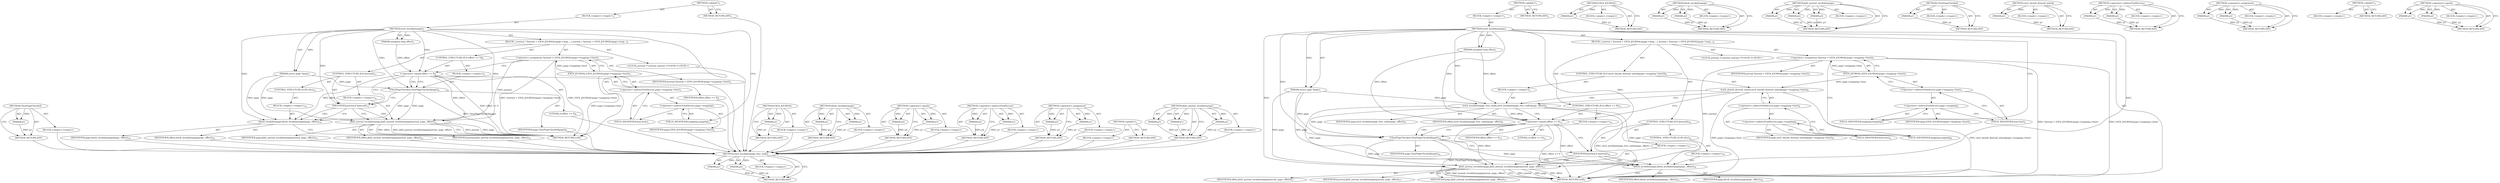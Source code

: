 digraph "&lt;operator&gt;.equals" {
vulnerable_82 [label=<(METHOD,ClearPageChecked)>];
vulnerable_83 [label=<(PARAM,p1)>];
vulnerable_84 [label=<(BLOCK,&lt;empty&gt;,&lt;empty&gt;)>];
vulnerable_85 [label=<(METHOD_RETURN,ANY)>];
vulnerable_6 [label=<(METHOD,&lt;global&gt;)<SUB>1</SUB>>];
vulnerable_7 [label=<(BLOCK,&lt;empty&gt;,&lt;empty&gt;)<SUB>1</SUB>>];
vulnerable_8 [label=<(METHOD,ext4_invalidatepage)<SUB>1</SUB>>];
vulnerable_9 [label=<(PARAM,struct page *page)<SUB>1</SUB>>];
vulnerable_10 [label=<(PARAM,unsigned long offset)<SUB>1</SUB>>];
vulnerable_11 [label=<(BLOCK,{
 	journal_t *journal = EXT4_JOURNAL(page-&gt;map...,{
 	journal_t *journal = EXT4_JOURNAL(page-&gt;map...)<SUB>2</SUB>>];
vulnerable_12 [label="<(LOCAL,journal_t* journal: journal_t*)<SUB>3</SUB>>"];
vulnerable_13 [label=<(&lt;operator&gt;.assignment,*journal = EXT4_JOURNAL(page-&gt;mapping-&gt;host))<SUB>3</SUB>>];
vulnerable_14 [label=<(IDENTIFIER,journal,*journal = EXT4_JOURNAL(page-&gt;mapping-&gt;host))<SUB>3</SUB>>];
vulnerable_15 [label=<(EXT4_JOURNAL,EXT4_JOURNAL(page-&gt;mapping-&gt;host))<SUB>3</SUB>>];
vulnerable_16 [label=<(&lt;operator&gt;.indirectFieldAccess,page-&gt;mapping-&gt;host)<SUB>3</SUB>>];
vulnerable_17 [label=<(&lt;operator&gt;.indirectFieldAccess,page-&gt;mapping)<SUB>3</SUB>>];
vulnerable_18 [label=<(IDENTIFIER,page,EXT4_JOURNAL(page-&gt;mapping-&gt;host))<SUB>3</SUB>>];
vulnerable_19 [label=<(FIELD_IDENTIFIER,mapping,mapping)<SUB>3</SUB>>];
vulnerable_20 [label=<(FIELD_IDENTIFIER,host,host)<SUB>3</SUB>>];
vulnerable_21 [label=<(CONTROL_STRUCTURE,IF,if (offset == 0))<SUB>8</SUB>>];
vulnerable_22 [label=<(&lt;operator&gt;.equals,offset == 0)<SUB>8</SUB>>];
vulnerable_23 [label=<(IDENTIFIER,offset,offset == 0)<SUB>8</SUB>>];
vulnerable_24 [label=<(LITERAL,0,offset == 0)<SUB>8</SUB>>];
vulnerable_25 [label=<(BLOCK,&lt;empty&gt;,&lt;empty&gt;)<SUB>9</SUB>>];
vulnerable_26 [label=<(ClearPageChecked,ClearPageChecked(page))<SUB>9</SUB>>];
vulnerable_27 [label=<(IDENTIFIER,page,ClearPageChecked(page))<SUB>9</SUB>>];
vulnerable_28 [label=<(CONTROL_STRUCTURE,IF,if (journal))<SUB>11</SUB>>];
vulnerable_29 [label=<(IDENTIFIER,journal,if (journal))<SUB>11</SUB>>];
vulnerable_30 [label=<(BLOCK,&lt;empty&gt;,&lt;empty&gt;)<SUB>12</SUB>>];
vulnerable_31 [label=<(jbd2_journal_invalidatepage,jbd2_journal_invalidatepage(journal, page, offset))<SUB>12</SUB>>];
vulnerable_32 [label=<(IDENTIFIER,journal,jbd2_journal_invalidatepage(journal, page, offset))<SUB>12</SUB>>];
vulnerable_33 [label=<(IDENTIFIER,page,jbd2_journal_invalidatepage(journal, page, offset))<SUB>12</SUB>>];
vulnerable_34 [label=<(IDENTIFIER,offset,jbd2_journal_invalidatepage(journal, page, offset))<SUB>12</SUB>>];
vulnerable_35 [label=<(CONTROL_STRUCTURE,ELSE,else)<SUB>14</SUB>>];
vulnerable_36 [label=<(BLOCK,&lt;empty&gt;,&lt;empty&gt;)<SUB>14</SUB>>];
vulnerable_37 [label=<(block_invalidatepage,block_invalidatepage(page, offset))<SUB>14</SUB>>];
vulnerable_38 [label=<(IDENTIFIER,page,block_invalidatepage(page, offset))<SUB>14</SUB>>];
vulnerable_39 [label=<(IDENTIFIER,offset,block_invalidatepage(page, offset))<SUB>14</SUB>>];
vulnerable_40 [label=<(METHOD_RETURN,void)<SUB>1</SUB>>];
vulnerable_42 [label=<(METHOD_RETURN,ANY)<SUB>1</SUB>>];
vulnerable_68 [label=<(METHOD,EXT4_JOURNAL)>];
vulnerable_69 [label=<(PARAM,p1)>];
vulnerable_70 [label=<(BLOCK,&lt;empty&gt;,&lt;empty&gt;)>];
vulnerable_71 [label=<(METHOD_RETURN,ANY)>];
vulnerable_92 [label=<(METHOD,block_invalidatepage)>];
vulnerable_93 [label=<(PARAM,p1)>];
vulnerable_94 [label=<(PARAM,p2)>];
vulnerable_95 [label=<(BLOCK,&lt;empty&gt;,&lt;empty&gt;)>];
vulnerable_96 [label=<(METHOD_RETURN,ANY)>];
vulnerable_77 [label=<(METHOD,&lt;operator&gt;.equals)>];
vulnerable_78 [label=<(PARAM,p1)>];
vulnerable_79 [label=<(PARAM,p2)>];
vulnerable_80 [label=<(BLOCK,&lt;empty&gt;,&lt;empty&gt;)>];
vulnerable_81 [label=<(METHOD_RETURN,ANY)>];
vulnerable_72 [label=<(METHOD,&lt;operator&gt;.indirectFieldAccess)>];
vulnerable_73 [label=<(PARAM,p1)>];
vulnerable_74 [label=<(PARAM,p2)>];
vulnerable_75 [label=<(BLOCK,&lt;empty&gt;,&lt;empty&gt;)>];
vulnerable_76 [label=<(METHOD_RETURN,ANY)>];
vulnerable_63 [label=<(METHOD,&lt;operator&gt;.assignment)>];
vulnerable_64 [label=<(PARAM,p1)>];
vulnerable_65 [label=<(PARAM,p2)>];
vulnerable_66 [label=<(BLOCK,&lt;empty&gt;,&lt;empty&gt;)>];
vulnerable_67 [label=<(METHOD_RETURN,ANY)>];
vulnerable_57 [label=<(METHOD,&lt;global&gt;)<SUB>1</SUB>>];
vulnerable_58 [label=<(BLOCK,&lt;empty&gt;,&lt;empty&gt;)>];
vulnerable_59 [label=<(METHOD_RETURN,ANY)>];
vulnerable_86 [label=<(METHOD,jbd2_journal_invalidatepage)>];
vulnerable_87 [label=<(PARAM,p1)>];
vulnerable_88 [label=<(PARAM,p2)>];
vulnerable_89 [label=<(PARAM,p3)>];
vulnerable_90 [label=<(BLOCK,&lt;empty&gt;,&lt;empty&gt;)>];
vulnerable_91 [label=<(METHOD_RETURN,ANY)>];
fixed_92 [label=<(METHOD,ext4_invalidatepage_free_endio)>];
fixed_93 [label=<(PARAM,p1)>];
fixed_94 [label=<(PARAM,p2)>];
fixed_95 [label=<(BLOCK,&lt;empty&gt;,&lt;empty&gt;)>];
fixed_96 [label=<(METHOD_RETURN,ANY)>];
fixed_6 [label=<(METHOD,&lt;global&gt;)<SUB>1</SUB>>];
fixed_7 [label=<(BLOCK,&lt;empty&gt;,&lt;empty&gt;)<SUB>1</SUB>>];
fixed_8 [label=<(METHOD,ext4_invalidatepage)<SUB>1</SUB>>];
fixed_9 [label=<(PARAM,struct page *page)<SUB>1</SUB>>];
fixed_10 [label=<(PARAM,unsigned long offset)<SUB>1</SUB>>];
fixed_11 [label=<(BLOCK,{
 	journal_t *journal = EXT4_JOURNAL(page-&gt;map...,{
 	journal_t *journal = EXT4_JOURNAL(page-&gt;map...)<SUB>2</SUB>>];
fixed_12 [label="<(LOCAL,journal_t* journal: journal_t*)<SUB>3</SUB>>"];
fixed_13 [label=<(&lt;operator&gt;.assignment,*journal = EXT4_JOURNAL(page-&gt;mapping-&gt;host))<SUB>3</SUB>>];
fixed_14 [label=<(IDENTIFIER,journal,*journal = EXT4_JOURNAL(page-&gt;mapping-&gt;host))<SUB>3</SUB>>];
fixed_15 [label=<(EXT4_JOURNAL,EXT4_JOURNAL(page-&gt;mapping-&gt;host))<SUB>3</SUB>>];
fixed_16 [label=<(&lt;operator&gt;.indirectFieldAccess,page-&gt;mapping-&gt;host)<SUB>3</SUB>>];
fixed_17 [label=<(&lt;operator&gt;.indirectFieldAccess,page-&gt;mapping)<SUB>3</SUB>>];
fixed_18 [label=<(IDENTIFIER,page,EXT4_JOURNAL(page-&gt;mapping-&gt;host))<SUB>3</SUB>>];
fixed_19 [label=<(FIELD_IDENTIFIER,mapping,mapping)<SUB>3</SUB>>];
fixed_20 [label=<(FIELD_IDENTIFIER,host,host)<SUB>3</SUB>>];
fixed_21 [label=<(CONTROL_STRUCTURE,IF,if (ext4_should_dioread_nolock(page-&gt;mapping-&gt;host)))<SUB>8</SUB>>];
fixed_22 [label=<(ext4_should_dioread_nolock,ext4_should_dioread_nolock(page-&gt;mapping-&gt;host))<SUB>8</SUB>>];
fixed_23 [label=<(&lt;operator&gt;.indirectFieldAccess,page-&gt;mapping-&gt;host)<SUB>8</SUB>>];
fixed_24 [label=<(&lt;operator&gt;.indirectFieldAccess,page-&gt;mapping)<SUB>8</SUB>>];
fixed_25 [label=<(IDENTIFIER,page,ext4_should_dioread_nolock(page-&gt;mapping-&gt;host))<SUB>8</SUB>>];
fixed_26 [label=<(FIELD_IDENTIFIER,mapping,mapping)<SUB>8</SUB>>];
fixed_27 [label=<(FIELD_IDENTIFIER,host,host)<SUB>8</SUB>>];
fixed_28 [label=<(BLOCK,&lt;empty&gt;,&lt;empty&gt;)<SUB>9</SUB>>];
fixed_29 [label=<(ext4_invalidatepage_free_endio,ext4_invalidatepage_free_endio(page, offset))<SUB>9</SUB>>];
fixed_30 [label=<(IDENTIFIER,page,ext4_invalidatepage_free_endio(page, offset))<SUB>9</SUB>>];
fixed_31 [label=<(IDENTIFIER,offset,ext4_invalidatepage_free_endio(page, offset))<SUB>9</SUB>>];
fixed_32 [label=<(CONTROL_STRUCTURE,IF,if (offset == 0))<SUB>13</SUB>>];
fixed_33 [label=<(&lt;operator&gt;.equals,offset == 0)<SUB>13</SUB>>];
fixed_34 [label=<(IDENTIFIER,offset,offset == 0)<SUB>13</SUB>>];
fixed_35 [label=<(LITERAL,0,offset == 0)<SUB>13</SUB>>];
fixed_36 [label=<(BLOCK,&lt;empty&gt;,&lt;empty&gt;)<SUB>14</SUB>>];
fixed_37 [label=<(ClearPageChecked,ClearPageChecked(page))<SUB>14</SUB>>];
fixed_38 [label=<(IDENTIFIER,page,ClearPageChecked(page))<SUB>14</SUB>>];
fixed_39 [label=<(CONTROL_STRUCTURE,IF,if (journal))<SUB>16</SUB>>];
fixed_40 [label=<(IDENTIFIER,journal,if (journal))<SUB>16</SUB>>];
fixed_41 [label=<(BLOCK,&lt;empty&gt;,&lt;empty&gt;)<SUB>17</SUB>>];
fixed_42 [label=<(jbd2_journal_invalidatepage,jbd2_journal_invalidatepage(journal, page, offset))<SUB>17</SUB>>];
fixed_43 [label=<(IDENTIFIER,journal,jbd2_journal_invalidatepage(journal, page, offset))<SUB>17</SUB>>];
fixed_44 [label=<(IDENTIFIER,page,jbd2_journal_invalidatepage(journal, page, offset))<SUB>17</SUB>>];
fixed_45 [label=<(IDENTIFIER,offset,jbd2_journal_invalidatepage(journal, page, offset))<SUB>17</SUB>>];
fixed_46 [label=<(CONTROL_STRUCTURE,ELSE,else)<SUB>19</SUB>>];
fixed_47 [label=<(BLOCK,&lt;empty&gt;,&lt;empty&gt;)<SUB>19</SUB>>];
fixed_48 [label=<(block_invalidatepage,block_invalidatepage(page, offset))<SUB>19</SUB>>];
fixed_49 [label=<(IDENTIFIER,page,block_invalidatepage(page, offset))<SUB>19</SUB>>];
fixed_50 [label=<(IDENTIFIER,offset,block_invalidatepage(page, offset))<SUB>19</SUB>>];
fixed_51 [label=<(METHOD_RETURN,void)<SUB>1</SUB>>];
fixed_53 [label=<(METHOD_RETURN,ANY)<SUB>1</SUB>>];
fixed_79 [label=<(METHOD,EXT4_JOURNAL)>];
fixed_80 [label=<(PARAM,p1)>];
fixed_81 [label=<(BLOCK,&lt;empty&gt;,&lt;empty&gt;)>];
fixed_82 [label=<(METHOD_RETURN,ANY)>];
fixed_112 [label=<(METHOD,block_invalidatepage)>];
fixed_113 [label=<(PARAM,p1)>];
fixed_114 [label=<(PARAM,p2)>];
fixed_115 [label=<(BLOCK,&lt;empty&gt;,&lt;empty&gt;)>];
fixed_116 [label=<(METHOD_RETURN,ANY)>];
fixed_106 [label=<(METHOD,jbd2_journal_invalidatepage)>];
fixed_107 [label=<(PARAM,p1)>];
fixed_108 [label=<(PARAM,p2)>];
fixed_109 [label=<(PARAM,p3)>];
fixed_110 [label=<(BLOCK,&lt;empty&gt;,&lt;empty&gt;)>];
fixed_111 [label=<(METHOD_RETURN,ANY)>];
fixed_102 [label=<(METHOD,ClearPageChecked)>];
fixed_103 [label=<(PARAM,p1)>];
fixed_104 [label=<(BLOCK,&lt;empty&gt;,&lt;empty&gt;)>];
fixed_105 [label=<(METHOD_RETURN,ANY)>];
fixed_88 [label=<(METHOD,ext4_should_dioread_nolock)>];
fixed_89 [label=<(PARAM,p1)>];
fixed_90 [label=<(BLOCK,&lt;empty&gt;,&lt;empty&gt;)>];
fixed_91 [label=<(METHOD_RETURN,ANY)>];
fixed_83 [label=<(METHOD,&lt;operator&gt;.indirectFieldAccess)>];
fixed_84 [label=<(PARAM,p1)>];
fixed_85 [label=<(PARAM,p2)>];
fixed_86 [label=<(BLOCK,&lt;empty&gt;,&lt;empty&gt;)>];
fixed_87 [label=<(METHOD_RETURN,ANY)>];
fixed_74 [label=<(METHOD,&lt;operator&gt;.assignment)>];
fixed_75 [label=<(PARAM,p1)>];
fixed_76 [label=<(PARAM,p2)>];
fixed_77 [label=<(BLOCK,&lt;empty&gt;,&lt;empty&gt;)>];
fixed_78 [label=<(METHOD_RETURN,ANY)>];
fixed_68 [label=<(METHOD,&lt;global&gt;)<SUB>1</SUB>>];
fixed_69 [label=<(BLOCK,&lt;empty&gt;,&lt;empty&gt;)>];
fixed_70 [label=<(METHOD_RETURN,ANY)>];
fixed_97 [label=<(METHOD,&lt;operator&gt;.equals)>];
fixed_98 [label=<(PARAM,p1)>];
fixed_99 [label=<(PARAM,p2)>];
fixed_100 [label=<(BLOCK,&lt;empty&gt;,&lt;empty&gt;)>];
fixed_101 [label=<(METHOD_RETURN,ANY)>];
vulnerable_82 -> vulnerable_83  [key=0, label="AST: "];
vulnerable_82 -> vulnerable_83  [key=1, label="DDG: "];
vulnerable_82 -> vulnerable_84  [key=0, label="AST: "];
vulnerable_82 -> vulnerable_85  [key=0, label="AST: "];
vulnerable_82 -> vulnerable_85  [key=1, label="CFG: "];
vulnerable_83 -> vulnerable_85  [key=0, label="DDG: p1"];
vulnerable_84 -> fixed_92  [key=0];
vulnerable_85 -> fixed_92  [key=0];
vulnerable_6 -> vulnerable_7  [key=0, label="AST: "];
vulnerable_6 -> vulnerable_42  [key=0, label="AST: "];
vulnerable_6 -> vulnerable_42  [key=1, label="CFG: "];
vulnerable_7 -> vulnerable_8  [key=0, label="AST: "];
vulnerable_8 -> vulnerable_9  [key=0, label="AST: "];
vulnerable_8 -> vulnerable_9  [key=1, label="DDG: "];
vulnerable_8 -> vulnerable_10  [key=0, label="AST: "];
vulnerable_8 -> vulnerable_10  [key=1, label="DDG: "];
vulnerable_8 -> vulnerable_11  [key=0, label="AST: "];
vulnerable_8 -> vulnerable_40  [key=0, label="AST: "];
vulnerable_8 -> vulnerable_19  [key=0, label="CFG: "];
vulnerable_8 -> vulnerable_29  [key=0, label="DDG: "];
vulnerable_8 -> vulnerable_22  [key=0, label="DDG: "];
vulnerable_8 -> vulnerable_26  [key=0, label="DDG: "];
vulnerable_8 -> vulnerable_31  [key=0, label="DDG: "];
vulnerable_8 -> vulnerable_37  [key=0, label="DDG: "];
vulnerable_9 -> vulnerable_26  [key=0, label="DDG: page"];
vulnerable_9 -> vulnerable_31  [key=0, label="DDG: page"];
vulnerable_9 -> vulnerable_37  [key=0, label="DDG: page"];
vulnerable_10 -> vulnerable_22  [key=0, label="DDG: offset"];
vulnerable_11 -> vulnerable_12  [key=0, label="AST: "];
vulnerable_11 -> vulnerable_13  [key=0, label="AST: "];
vulnerable_11 -> vulnerable_21  [key=0, label="AST: "];
vulnerable_11 -> vulnerable_28  [key=0, label="AST: "];
vulnerable_12 -> fixed_92  [key=0];
vulnerable_13 -> vulnerable_14  [key=0, label="AST: "];
vulnerable_13 -> vulnerable_15  [key=0, label="AST: "];
vulnerable_13 -> vulnerable_22  [key=0, label="CFG: "];
vulnerable_13 -> vulnerable_40  [key=0, label="DDG: EXT4_JOURNAL(page-&gt;mapping-&gt;host)"];
vulnerable_13 -> vulnerable_40  [key=1, label="DDG: *journal = EXT4_JOURNAL(page-&gt;mapping-&gt;host)"];
vulnerable_13 -> vulnerable_31  [key=0, label="DDG: journal"];
vulnerable_14 -> fixed_92  [key=0];
vulnerable_15 -> vulnerable_16  [key=0, label="AST: "];
vulnerable_15 -> vulnerable_13  [key=0, label="CFG: "];
vulnerable_15 -> vulnerable_13  [key=1, label="DDG: page-&gt;mapping-&gt;host"];
vulnerable_15 -> vulnerable_40  [key=0, label="DDG: page-&gt;mapping-&gt;host"];
vulnerable_16 -> vulnerable_17  [key=0, label="AST: "];
vulnerable_16 -> vulnerable_20  [key=0, label="AST: "];
vulnerable_16 -> vulnerable_15  [key=0, label="CFG: "];
vulnerable_17 -> vulnerable_18  [key=0, label="AST: "];
vulnerable_17 -> vulnerable_19  [key=0, label="AST: "];
vulnerable_17 -> vulnerable_20  [key=0, label="CFG: "];
vulnerable_18 -> fixed_92  [key=0];
vulnerable_19 -> vulnerable_17  [key=0, label="CFG: "];
vulnerable_20 -> vulnerable_16  [key=0, label="CFG: "];
vulnerable_21 -> vulnerable_22  [key=0, label="AST: "];
vulnerable_21 -> vulnerable_25  [key=0, label="AST: "];
vulnerable_22 -> vulnerable_23  [key=0, label="AST: "];
vulnerable_22 -> vulnerable_24  [key=0, label="AST: "];
vulnerable_22 -> vulnerable_29  [key=0, label="CFG: "];
vulnerable_22 -> vulnerable_26  [key=0, label="CFG: "];
vulnerable_22 -> vulnerable_26  [key=1, label="CDG: "];
vulnerable_22 -> vulnerable_40  [key=0, label="DDG: offset == 0"];
vulnerable_22 -> vulnerable_31  [key=0, label="DDG: offset"];
vulnerable_22 -> vulnerable_37  [key=0, label="DDG: offset"];
vulnerable_23 -> fixed_92  [key=0];
vulnerable_24 -> fixed_92  [key=0];
vulnerable_25 -> vulnerable_26  [key=0, label="AST: "];
vulnerable_26 -> vulnerable_27  [key=0, label="AST: "];
vulnerable_26 -> vulnerable_29  [key=0, label="CFG: "];
vulnerable_26 -> vulnerable_40  [key=0, label="DDG: ClearPageChecked(page)"];
vulnerable_26 -> vulnerable_31  [key=0, label="DDG: page"];
vulnerable_26 -> vulnerable_37  [key=0, label="DDG: page"];
vulnerable_27 -> fixed_92  [key=0];
vulnerable_28 -> vulnerable_29  [key=0, label="AST: "];
vulnerable_28 -> vulnerable_30  [key=0, label="AST: "];
vulnerable_28 -> vulnerable_35  [key=0, label="AST: "];
vulnerable_29 -> vulnerable_31  [key=0, label="CFG: "];
vulnerable_29 -> vulnerable_31  [key=1, label="CDG: "];
vulnerable_29 -> vulnerable_37  [key=0, label="CFG: "];
vulnerable_29 -> vulnerable_37  [key=1, label="CDG: "];
vulnerable_30 -> vulnerable_31  [key=0, label="AST: "];
vulnerable_31 -> vulnerable_32  [key=0, label="AST: "];
vulnerable_31 -> vulnerable_33  [key=0, label="AST: "];
vulnerable_31 -> vulnerable_34  [key=0, label="AST: "];
vulnerable_31 -> vulnerable_40  [key=0, label="CFG: "];
vulnerable_31 -> vulnerable_40  [key=1, label="DDG: journal"];
vulnerable_31 -> vulnerable_40  [key=2, label="DDG: page"];
vulnerable_31 -> vulnerable_40  [key=3, label="DDG: offset"];
vulnerable_31 -> vulnerable_40  [key=4, label="DDG: jbd2_journal_invalidatepage(journal, page, offset)"];
vulnerable_32 -> fixed_92  [key=0];
vulnerable_33 -> fixed_92  [key=0];
vulnerable_34 -> fixed_92  [key=0];
vulnerable_35 -> vulnerable_36  [key=0, label="AST: "];
vulnerable_36 -> vulnerable_37  [key=0, label="AST: "];
vulnerable_37 -> vulnerable_38  [key=0, label="AST: "];
vulnerable_37 -> vulnerable_39  [key=0, label="AST: "];
vulnerable_37 -> vulnerable_40  [key=0, label="CFG: "];
vulnerable_38 -> fixed_92  [key=0];
vulnerable_39 -> fixed_92  [key=0];
vulnerable_40 -> fixed_92  [key=0];
vulnerable_42 -> fixed_92  [key=0];
vulnerable_68 -> vulnerable_69  [key=0, label="AST: "];
vulnerable_68 -> vulnerable_69  [key=1, label="DDG: "];
vulnerable_68 -> vulnerable_70  [key=0, label="AST: "];
vulnerable_68 -> vulnerable_71  [key=0, label="AST: "];
vulnerable_68 -> vulnerable_71  [key=1, label="CFG: "];
vulnerable_69 -> vulnerable_71  [key=0, label="DDG: p1"];
vulnerable_70 -> fixed_92  [key=0];
vulnerable_71 -> fixed_92  [key=0];
vulnerable_92 -> vulnerable_93  [key=0, label="AST: "];
vulnerable_92 -> vulnerable_93  [key=1, label="DDG: "];
vulnerable_92 -> vulnerable_95  [key=0, label="AST: "];
vulnerable_92 -> vulnerable_94  [key=0, label="AST: "];
vulnerable_92 -> vulnerable_94  [key=1, label="DDG: "];
vulnerable_92 -> vulnerable_96  [key=0, label="AST: "];
vulnerable_92 -> vulnerable_96  [key=1, label="CFG: "];
vulnerable_93 -> vulnerable_96  [key=0, label="DDG: p1"];
vulnerable_94 -> vulnerable_96  [key=0, label="DDG: p2"];
vulnerable_95 -> fixed_92  [key=0];
vulnerable_96 -> fixed_92  [key=0];
vulnerable_77 -> vulnerable_78  [key=0, label="AST: "];
vulnerable_77 -> vulnerable_78  [key=1, label="DDG: "];
vulnerable_77 -> vulnerable_80  [key=0, label="AST: "];
vulnerable_77 -> vulnerable_79  [key=0, label="AST: "];
vulnerable_77 -> vulnerable_79  [key=1, label="DDG: "];
vulnerable_77 -> vulnerable_81  [key=0, label="AST: "];
vulnerable_77 -> vulnerable_81  [key=1, label="CFG: "];
vulnerable_78 -> vulnerable_81  [key=0, label="DDG: p1"];
vulnerable_79 -> vulnerable_81  [key=0, label="DDG: p2"];
vulnerable_80 -> fixed_92  [key=0];
vulnerable_81 -> fixed_92  [key=0];
vulnerable_72 -> vulnerable_73  [key=0, label="AST: "];
vulnerable_72 -> vulnerable_73  [key=1, label="DDG: "];
vulnerable_72 -> vulnerable_75  [key=0, label="AST: "];
vulnerable_72 -> vulnerable_74  [key=0, label="AST: "];
vulnerable_72 -> vulnerable_74  [key=1, label="DDG: "];
vulnerable_72 -> vulnerable_76  [key=0, label="AST: "];
vulnerable_72 -> vulnerable_76  [key=1, label="CFG: "];
vulnerable_73 -> vulnerable_76  [key=0, label="DDG: p1"];
vulnerable_74 -> vulnerable_76  [key=0, label="DDG: p2"];
vulnerable_75 -> fixed_92  [key=0];
vulnerable_76 -> fixed_92  [key=0];
vulnerable_63 -> vulnerable_64  [key=0, label="AST: "];
vulnerable_63 -> vulnerable_64  [key=1, label="DDG: "];
vulnerable_63 -> vulnerable_66  [key=0, label="AST: "];
vulnerable_63 -> vulnerable_65  [key=0, label="AST: "];
vulnerable_63 -> vulnerable_65  [key=1, label="DDG: "];
vulnerable_63 -> vulnerable_67  [key=0, label="AST: "];
vulnerable_63 -> vulnerable_67  [key=1, label="CFG: "];
vulnerable_64 -> vulnerable_67  [key=0, label="DDG: p1"];
vulnerable_65 -> vulnerable_67  [key=0, label="DDG: p2"];
vulnerable_66 -> fixed_92  [key=0];
vulnerable_67 -> fixed_92  [key=0];
vulnerable_57 -> vulnerable_58  [key=0, label="AST: "];
vulnerable_57 -> vulnerable_59  [key=0, label="AST: "];
vulnerable_57 -> vulnerable_59  [key=1, label="CFG: "];
vulnerable_58 -> fixed_92  [key=0];
vulnerable_59 -> fixed_92  [key=0];
vulnerable_86 -> vulnerable_87  [key=0, label="AST: "];
vulnerable_86 -> vulnerable_87  [key=1, label="DDG: "];
vulnerable_86 -> vulnerable_90  [key=0, label="AST: "];
vulnerable_86 -> vulnerable_88  [key=0, label="AST: "];
vulnerable_86 -> vulnerable_88  [key=1, label="DDG: "];
vulnerable_86 -> vulnerable_91  [key=0, label="AST: "];
vulnerable_86 -> vulnerable_91  [key=1, label="CFG: "];
vulnerable_86 -> vulnerable_89  [key=0, label="AST: "];
vulnerable_86 -> vulnerable_89  [key=1, label="DDG: "];
vulnerable_87 -> vulnerable_91  [key=0, label="DDG: p1"];
vulnerable_88 -> vulnerable_91  [key=0, label="DDG: p2"];
vulnerable_89 -> vulnerable_91  [key=0, label="DDG: p3"];
vulnerable_90 -> fixed_92  [key=0];
vulnerable_91 -> fixed_92  [key=0];
fixed_92 -> fixed_93  [key=0, label="AST: "];
fixed_92 -> fixed_93  [key=1, label="DDG: "];
fixed_92 -> fixed_95  [key=0, label="AST: "];
fixed_92 -> fixed_94  [key=0, label="AST: "];
fixed_92 -> fixed_94  [key=1, label="DDG: "];
fixed_92 -> fixed_96  [key=0, label="AST: "];
fixed_92 -> fixed_96  [key=1, label="CFG: "];
fixed_93 -> fixed_96  [key=0, label="DDG: p1"];
fixed_94 -> fixed_96  [key=0, label="DDG: p2"];
fixed_6 -> fixed_7  [key=0, label="AST: "];
fixed_6 -> fixed_53  [key=0, label="AST: "];
fixed_6 -> fixed_53  [key=1, label="CFG: "];
fixed_7 -> fixed_8  [key=0, label="AST: "];
fixed_8 -> fixed_9  [key=0, label="AST: "];
fixed_8 -> fixed_9  [key=1, label="DDG: "];
fixed_8 -> fixed_10  [key=0, label="AST: "];
fixed_8 -> fixed_10  [key=1, label="DDG: "];
fixed_8 -> fixed_11  [key=0, label="AST: "];
fixed_8 -> fixed_51  [key=0, label="AST: "];
fixed_8 -> fixed_19  [key=0, label="CFG: "];
fixed_8 -> fixed_40  [key=0, label="DDG: "];
fixed_8 -> fixed_33  [key=0, label="DDG: "];
fixed_8 -> fixed_29  [key=0, label="DDG: "];
fixed_8 -> fixed_37  [key=0, label="DDG: "];
fixed_8 -> fixed_42  [key=0, label="DDG: "];
fixed_8 -> fixed_48  [key=0, label="DDG: "];
fixed_9 -> fixed_29  [key=0, label="DDG: page"];
fixed_9 -> fixed_37  [key=0, label="DDG: page"];
fixed_9 -> fixed_42  [key=0, label="DDG: page"];
fixed_9 -> fixed_48  [key=0, label="DDG: page"];
fixed_10 -> fixed_33  [key=0, label="DDG: offset"];
fixed_10 -> fixed_29  [key=0, label="DDG: offset"];
fixed_11 -> fixed_12  [key=0, label="AST: "];
fixed_11 -> fixed_13  [key=0, label="AST: "];
fixed_11 -> fixed_21  [key=0, label="AST: "];
fixed_11 -> fixed_32  [key=0, label="AST: "];
fixed_11 -> fixed_39  [key=0, label="AST: "];
fixed_13 -> fixed_14  [key=0, label="AST: "];
fixed_13 -> fixed_15  [key=0, label="AST: "];
fixed_13 -> fixed_26  [key=0, label="CFG: "];
fixed_13 -> fixed_51  [key=0, label="DDG: EXT4_JOURNAL(page-&gt;mapping-&gt;host)"];
fixed_13 -> fixed_51  [key=1, label="DDG: *journal = EXT4_JOURNAL(page-&gt;mapping-&gt;host)"];
fixed_13 -> fixed_42  [key=0, label="DDG: journal"];
fixed_15 -> fixed_16  [key=0, label="AST: "];
fixed_15 -> fixed_13  [key=0, label="CFG: "];
fixed_15 -> fixed_13  [key=1, label="DDG: page-&gt;mapping-&gt;host"];
fixed_15 -> fixed_22  [key=0, label="DDG: page-&gt;mapping-&gt;host"];
fixed_16 -> fixed_17  [key=0, label="AST: "];
fixed_16 -> fixed_20  [key=0, label="AST: "];
fixed_16 -> fixed_15  [key=0, label="CFG: "];
fixed_17 -> fixed_18  [key=0, label="AST: "];
fixed_17 -> fixed_19  [key=0, label="AST: "];
fixed_17 -> fixed_20  [key=0, label="CFG: "];
fixed_19 -> fixed_17  [key=0, label="CFG: "];
fixed_20 -> fixed_16  [key=0, label="CFG: "];
fixed_21 -> fixed_22  [key=0, label="AST: "];
fixed_21 -> fixed_28  [key=0, label="AST: "];
fixed_22 -> fixed_23  [key=0, label="AST: "];
fixed_22 -> fixed_29  [key=0, label="CFG: "];
fixed_22 -> fixed_29  [key=1, label="CDG: "];
fixed_22 -> fixed_33  [key=0, label="CFG: "];
fixed_22 -> fixed_51  [key=0, label="DDG: page-&gt;mapping-&gt;host"];
fixed_22 -> fixed_51  [key=1, label="DDG: ext4_should_dioread_nolock(page-&gt;mapping-&gt;host)"];
fixed_23 -> fixed_24  [key=0, label="AST: "];
fixed_23 -> fixed_27  [key=0, label="AST: "];
fixed_23 -> fixed_22  [key=0, label="CFG: "];
fixed_24 -> fixed_25  [key=0, label="AST: "];
fixed_24 -> fixed_26  [key=0, label="AST: "];
fixed_24 -> fixed_27  [key=0, label="CFG: "];
fixed_26 -> fixed_24  [key=0, label="CFG: "];
fixed_27 -> fixed_23  [key=0, label="CFG: "];
fixed_28 -> fixed_29  [key=0, label="AST: "];
fixed_29 -> fixed_30  [key=0, label="AST: "];
fixed_29 -> fixed_31  [key=0, label="AST: "];
fixed_29 -> fixed_33  [key=0, label="CFG: "];
fixed_29 -> fixed_33  [key=1, label="DDG: offset"];
fixed_29 -> fixed_51  [key=0, label="DDG: ext4_invalidatepage_free_endio(page, offset)"];
fixed_29 -> fixed_37  [key=0, label="DDG: page"];
fixed_29 -> fixed_42  [key=0, label="DDG: page"];
fixed_29 -> fixed_48  [key=0, label="DDG: page"];
fixed_32 -> fixed_33  [key=0, label="AST: "];
fixed_32 -> fixed_36  [key=0, label="AST: "];
fixed_33 -> fixed_34  [key=0, label="AST: "];
fixed_33 -> fixed_35  [key=0, label="AST: "];
fixed_33 -> fixed_40  [key=0, label="CFG: "];
fixed_33 -> fixed_37  [key=0, label="CFG: "];
fixed_33 -> fixed_37  [key=1, label="CDG: "];
fixed_33 -> fixed_51  [key=0, label="DDG: offset == 0"];
fixed_33 -> fixed_42  [key=0, label="DDG: offset"];
fixed_33 -> fixed_48  [key=0, label="DDG: offset"];
fixed_36 -> fixed_37  [key=0, label="AST: "];
fixed_37 -> fixed_38  [key=0, label="AST: "];
fixed_37 -> fixed_40  [key=0, label="CFG: "];
fixed_37 -> fixed_51  [key=0, label="DDG: ClearPageChecked(page)"];
fixed_37 -> fixed_42  [key=0, label="DDG: page"];
fixed_37 -> fixed_48  [key=0, label="DDG: page"];
fixed_39 -> fixed_40  [key=0, label="AST: "];
fixed_39 -> fixed_41  [key=0, label="AST: "];
fixed_39 -> fixed_46  [key=0, label="AST: "];
fixed_40 -> fixed_42  [key=0, label="CFG: "];
fixed_40 -> fixed_42  [key=1, label="CDG: "];
fixed_40 -> fixed_48  [key=0, label="CFG: "];
fixed_40 -> fixed_48  [key=1, label="CDG: "];
fixed_41 -> fixed_42  [key=0, label="AST: "];
fixed_42 -> fixed_43  [key=0, label="AST: "];
fixed_42 -> fixed_44  [key=0, label="AST: "];
fixed_42 -> fixed_45  [key=0, label="AST: "];
fixed_42 -> fixed_51  [key=0, label="CFG: "];
fixed_42 -> fixed_51  [key=1, label="DDG: journal"];
fixed_42 -> fixed_51  [key=2, label="DDG: page"];
fixed_42 -> fixed_51  [key=3, label="DDG: offset"];
fixed_42 -> fixed_51  [key=4, label="DDG: jbd2_journal_invalidatepage(journal, page, offset)"];
fixed_46 -> fixed_47  [key=0, label="AST: "];
fixed_47 -> fixed_48  [key=0, label="AST: "];
fixed_48 -> fixed_49  [key=0, label="AST: "];
fixed_48 -> fixed_50  [key=0, label="AST: "];
fixed_48 -> fixed_51  [key=0, label="CFG: "];
fixed_79 -> fixed_80  [key=0, label="AST: "];
fixed_79 -> fixed_80  [key=1, label="DDG: "];
fixed_79 -> fixed_81  [key=0, label="AST: "];
fixed_79 -> fixed_82  [key=0, label="AST: "];
fixed_79 -> fixed_82  [key=1, label="CFG: "];
fixed_80 -> fixed_82  [key=0, label="DDG: p1"];
fixed_112 -> fixed_113  [key=0, label="AST: "];
fixed_112 -> fixed_113  [key=1, label="DDG: "];
fixed_112 -> fixed_115  [key=0, label="AST: "];
fixed_112 -> fixed_114  [key=0, label="AST: "];
fixed_112 -> fixed_114  [key=1, label="DDG: "];
fixed_112 -> fixed_116  [key=0, label="AST: "];
fixed_112 -> fixed_116  [key=1, label="CFG: "];
fixed_113 -> fixed_116  [key=0, label="DDG: p1"];
fixed_114 -> fixed_116  [key=0, label="DDG: p2"];
fixed_106 -> fixed_107  [key=0, label="AST: "];
fixed_106 -> fixed_107  [key=1, label="DDG: "];
fixed_106 -> fixed_110  [key=0, label="AST: "];
fixed_106 -> fixed_108  [key=0, label="AST: "];
fixed_106 -> fixed_108  [key=1, label="DDG: "];
fixed_106 -> fixed_111  [key=0, label="AST: "];
fixed_106 -> fixed_111  [key=1, label="CFG: "];
fixed_106 -> fixed_109  [key=0, label="AST: "];
fixed_106 -> fixed_109  [key=1, label="DDG: "];
fixed_107 -> fixed_111  [key=0, label="DDG: p1"];
fixed_108 -> fixed_111  [key=0, label="DDG: p2"];
fixed_109 -> fixed_111  [key=0, label="DDG: p3"];
fixed_102 -> fixed_103  [key=0, label="AST: "];
fixed_102 -> fixed_103  [key=1, label="DDG: "];
fixed_102 -> fixed_104  [key=0, label="AST: "];
fixed_102 -> fixed_105  [key=0, label="AST: "];
fixed_102 -> fixed_105  [key=1, label="CFG: "];
fixed_103 -> fixed_105  [key=0, label="DDG: p1"];
fixed_88 -> fixed_89  [key=0, label="AST: "];
fixed_88 -> fixed_89  [key=1, label="DDG: "];
fixed_88 -> fixed_90  [key=0, label="AST: "];
fixed_88 -> fixed_91  [key=0, label="AST: "];
fixed_88 -> fixed_91  [key=1, label="CFG: "];
fixed_89 -> fixed_91  [key=0, label="DDG: p1"];
fixed_83 -> fixed_84  [key=0, label="AST: "];
fixed_83 -> fixed_84  [key=1, label="DDG: "];
fixed_83 -> fixed_86  [key=0, label="AST: "];
fixed_83 -> fixed_85  [key=0, label="AST: "];
fixed_83 -> fixed_85  [key=1, label="DDG: "];
fixed_83 -> fixed_87  [key=0, label="AST: "];
fixed_83 -> fixed_87  [key=1, label="CFG: "];
fixed_84 -> fixed_87  [key=0, label="DDG: p1"];
fixed_85 -> fixed_87  [key=0, label="DDG: p2"];
fixed_74 -> fixed_75  [key=0, label="AST: "];
fixed_74 -> fixed_75  [key=1, label="DDG: "];
fixed_74 -> fixed_77  [key=0, label="AST: "];
fixed_74 -> fixed_76  [key=0, label="AST: "];
fixed_74 -> fixed_76  [key=1, label="DDG: "];
fixed_74 -> fixed_78  [key=0, label="AST: "];
fixed_74 -> fixed_78  [key=1, label="CFG: "];
fixed_75 -> fixed_78  [key=0, label="DDG: p1"];
fixed_76 -> fixed_78  [key=0, label="DDG: p2"];
fixed_68 -> fixed_69  [key=0, label="AST: "];
fixed_68 -> fixed_70  [key=0, label="AST: "];
fixed_68 -> fixed_70  [key=1, label="CFG: "];
fixed_97 -> fixed_98  [key=0, label="AST: "];
fixed_97 -> fixed_98  [key=1, label="DDG: "];
fixed_97 -> fixed_100  [key=0, label="AST: "];
fixed_97 -> fixed_99  [key=0, label="AST: "];
fixed_97 -> fixed_99  [key=1, label="DDG: "];
fixed_97 -> fixed_101  [key=0, label="AST: "];
fixed_97 -> fixed_101  [key=1, label="CFG: "];
fixed_98 -> fixed_101  [key=0, label="DDG: p1"];
fixed_99 -> fixed_101  [key=0, label="DDG: p2"];
}
